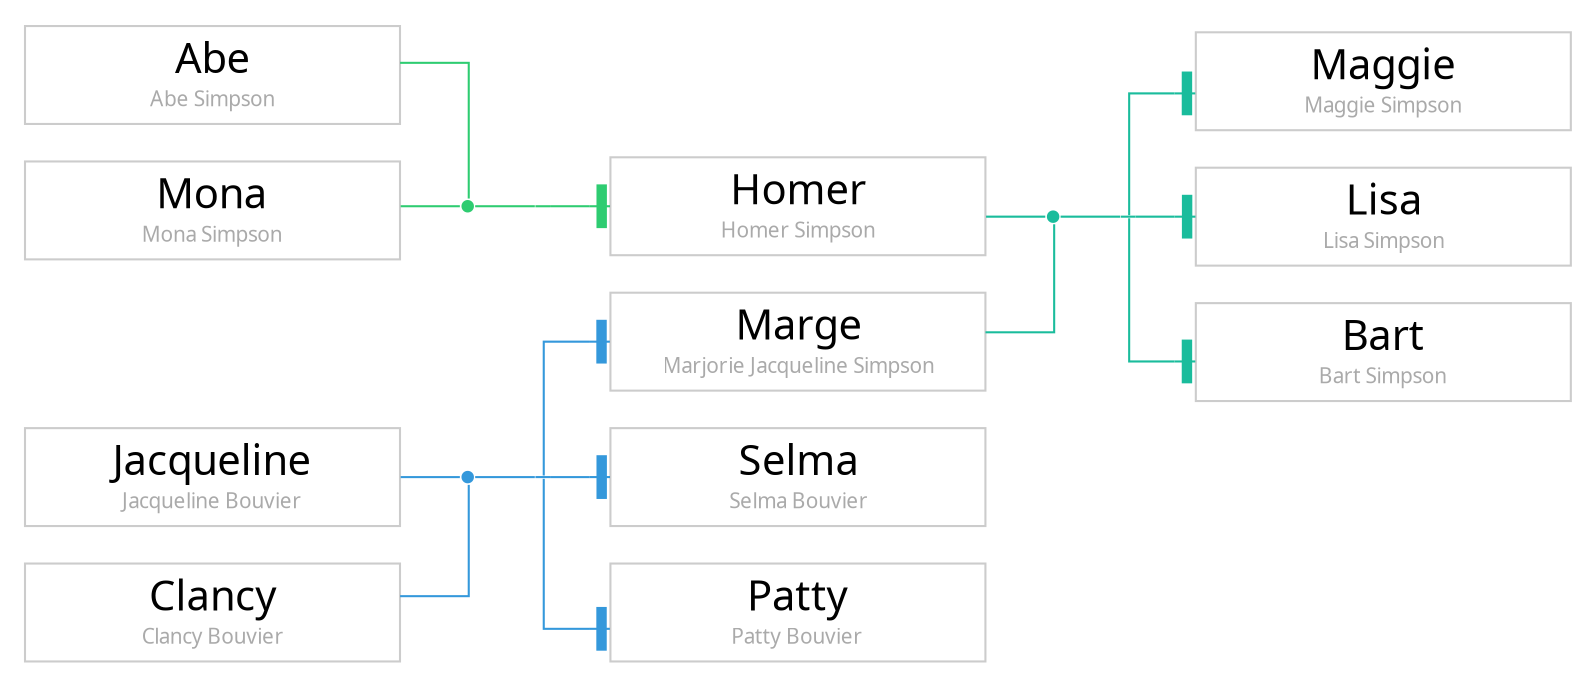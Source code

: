 digraph G {
  edge [
    dir="none"
    color="#cccccc"
  ]
  
  node [
    shape="box"
    style="filled"
    fontname="Sedgwick Ave"
    fontsize=20
    width=2.5
    fillcolor="white"
    color="#cccccc"
  ]
  
  rankdir="LR"
  ranksep=0.4
  splines="ortho"
  
  subgraph cluster_family_0 {
    label=""
    style="invis"
    margin=0
    
    # Family [Homer, Marge] -> [Bart, Lisa, Maggie]
    # -------------------------------------------------------------------------
    
    union_0 [
      fillcolor="#1abc9c"
      shape="circle"
      style="filled"
      penwidth=1
      color="white"
      label=""
      height=0.1
      width=0.1
    ]
    
    {Homer, Marge} -> union_0 [
      color="#1abc9c"
      weight=2
    ]
    union_0 -> siblings_0 [
      color="#1abc9c"
      weight=3
    ]
    siblings_0 [
      fillcolor="#1abc9c"
      shape="box"
      style="filled"
      label=""
      height=0.005
      penwidth=0
      width=0.1
    ]
    siblings_0 -> {Bart, Lisa, Maggie} [
      color="#1abc9c"
      dir="forward"
      arrowhead="tee"
      arrowsize=2
      weight=2
    ]
  }
  
  subgraph cluster_family_1 {
    label=""
    style="invis"
    margin=0
    
    # Family [Abe, Mona] -> [Homer]
    # -------------------------------------------------------------------------
    
    union_1 [
      fillcolor="#2ecc71"
      shape="circle"
      style="filled"
      penwidth=1
      color="white"
      label=""
      height=0.1
      width=0.1
    ]
    
    {Abe, Mona} -> union_1 [
      color="#2ecc71"
      weight=2
    ]
    union_1 -> siblings_1 [
      color="#2ecc71"
      weight=3
    ]
    siblings_1 [
      fillcolor="#2ecc71"
      shape="box"
      style="filled"
      label=""
      height=0.005
      penwidth=0
      width=0.1
    ]
    siblings_1 -> {Homer} [
      color="#2ecc71"
      dir="forward"
      arrowhead="tee"
      arrowsize=2
      weight=2
    ]
  }
  
  subgraph cluster_family_2 {
    label=""
    style="invis"
    margin=0
    
    # Family [Jacqueline, Clancy] -> [Marge, Patty, Selma]
    # -------------------------------------------------------------------------
    
    union_2 [
      fillcolor="#3498db"
      shape="circle"
      style="filled"
      penwidth=1
      color="white"
      label=""
      height=0.1
      width=0.1
    ]
    
    {Jacqueline, Clancy} -> union_2 [
      color="#3498db"
      weight=2
    ]
    union_2 -> siblings_2 [
      color="#3498db"
      weight=3
    ]
    siblings_2 [
      fillcolor="#3498db"
      shape="box"
      style="filled"
      label=""
      height=0.005
      penwidth=0
      width=0.1
    ]
    siblings_2 -> {Marge, Patty, Selma} [
      color="#3498db"
      dir="forward"
      arrowhead="tee"
      arrowsize=2
      weight=2
    ]
  }
  "Bart" [
    label=<<table align="center" border="0" cellpadding="0" cellspacing="2" width="4"><tr><td align="center">Bart</td></tr><tr><td align="center"><font point-size="10" color="#aaaaaa">Bart Simpson</font></td></tr></table>>
  ]
  "Lisa" [
    label=<<table align="center" border="0" cellpadding="0" cellspacing="2" width="4"><tr><td align="center">Lisa</td></tr><tr><td align="center"><font point-size="10" color="#aaaaaa">Lisa Simpson</font></td></tr></table>>
  ]
  "Maggie" [
    label=<<table align="center" border="0" cellpadding="0" cellspacing="2" width="4"><tr><td align="center">Maggie</td></tr><tr><td align="center"><font point-size="10" color="#aaaaaa">Maggie Simpson</font></td></tr></table>>
  ]
  "Marge" [
    label=<<table align="center" border="0" cellpadding="0" cellspacing="2" width="4"><tr><td align="center">Marge</td></tr><tr><td align="center"><font point-size="10" color="#aaaaaa">Marjorie Jacqueline Simpson</font></td></tr></table>>
  ]
  "Homer" [
    label=<<table align="center" border="0" cellpadding="0" cellspacing="2" width="4"><tr><td align="center">Homer</td></tr><tr><td align="center"><font point-size="10" color="#aaaaaa">Homer Simpson</font></td></tr></table>>
  ]
  "Abe" [
    label=<<table align="center" border="0" cellpadding="0" cellspacing="2" width="4"><tr><td align="center">Abe</td></tr><tr><td align="center"><font point-size="10" color="#aaaaaa">Abe Simpson</font></td></tr></table>>
  ]
  "Mona" [
    label=<<table align="center" border="0" cellpadding="0" cellspacing="2" width="4"><tr><td align="center">Mona</td></tr><tr><td align="center"><font point-size="10" color="#aaaaaa">Mona Simpson</font></td></tr></table>>
  ]
  "Patty" [
    label=<<table align="center" border="0" cellpadding="0" cellspacing="2" width="4"><tr><td align="center">Patty</td></tr><tr><td align="center"><font point-size="10" color="#aaaaaa">Patty Bouvier</font></td></tr></table>>
  ]
  "Selma" [
    label=<<table align="center" border="0" cellpadding="0" cellspacing="2" width="4"><tr><td align="center">Selma</td></tr><tr><td align="center"><font point-size="10" color="#aaaaaa">Selma Bouvier</font></td></tr></table>>
  ]
  "Jacqueline" [
    label=<<table align="center" border="0" cellpadding="0" cellspacing="2" width="4"><tr><td align="center">Jacqueline</td></tr><tr><td align="center"><font point-size="10" color="#aaaaaa">Jacqueline Bouvier</font></td></tr></table>>
  ]
  "Clancy" [
    label=<<table align="center" border="0" cellpadding="0" cellspacing="2" width="4"><tr><td align="center">Clancy</td></tr><tr><td align="center"><font point-size="10" color="#aaaaaa">Clancy Bouvier</font></td></tr></table>>
  ]
}